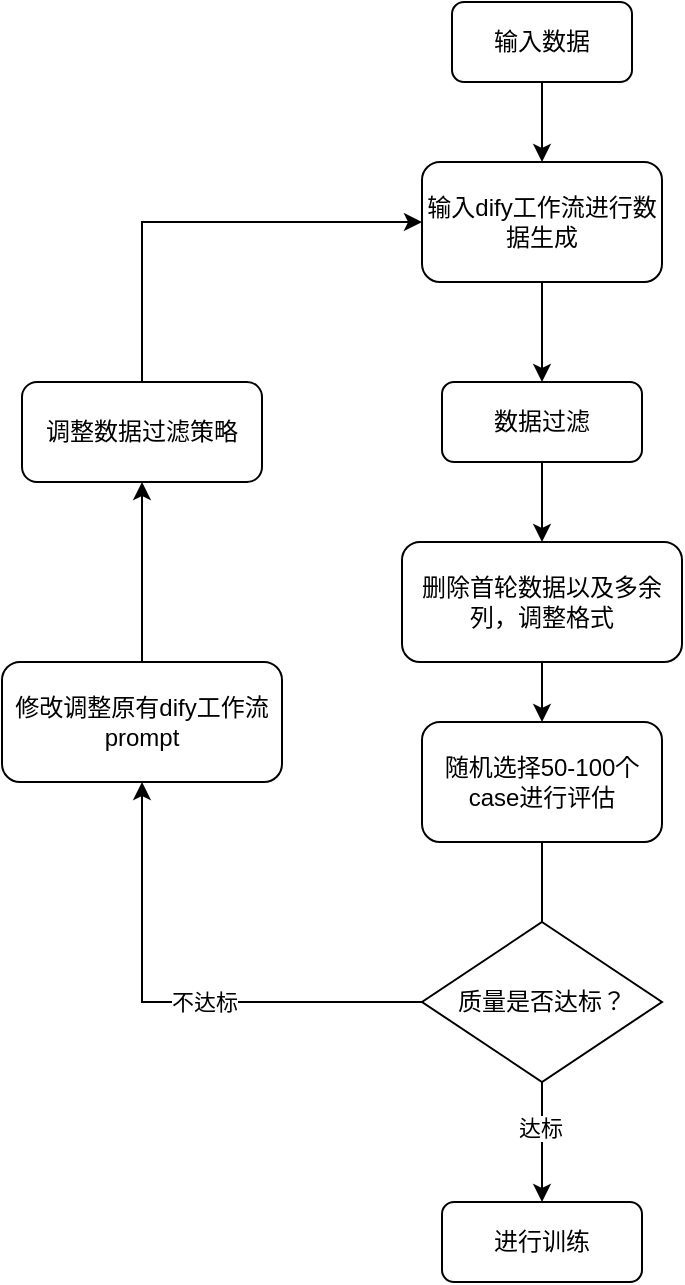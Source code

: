 <mxfile version="26.0.14">
  <diagram name="Page-1" id="fVtSUpSL7_syZP3CrMET">
    <mxGraphModel dx="1395" dy="754" grid="1" gridSize="10" guides="1" tooltips="1" connect="1" arrows="1" fold="1" page="1" pageScale="1" pageWidth="827" pageHeight="1169" math="0" shadow="0">
      <root>
        <mxCell id="0" />
        <mxCell id="1" parent="0" />
        <mxCell id="26_QNZwZ1mlNETkX3CWE-3" value="" style="edgeStyle=orthogonalEdgeStyle;rounded=0;orthogonalLoop=1;jettySize=auto;html=1;entryX=0.5;entryY=0;entryDx=0;entryDy=0;" edge="1" parent="1" source="26_QNZwZ1mlNETkX3CWE-1" target="26_QNZwZ1mlNETkX3CWE-26">
          <mxGeometry relative="1" as="geometry">
            <mxPoint x="410.059" y="540.0" as="targetPoint" />
          </mxGeometry>
        </mxCell>
        <mxCell id="26_QNZwZ1mlNETkX3CWE-1" value="输入dify工作流进行数据生成" style="rounded=1;whiteSpace=wrap;html=1;" vertex="1" parent="1">
          <mxGeometry x="350" y="450" width="120" height="60" as="geometry" />
        </mxCell>
        <mxCell id="26_QNZwZ1mlNETkX3CWE-5" style="edgeStyle=orthogonalEdgeStyle;rounded=0;orthogonalLoop=1;jettySize=auto;html=1;entryX=0.5;entryY=0;entryDx=0;entryDy=0;" edge="1" parent="1" source="26_QNZwZ1mlNETkX3CWE-4" target="26_QNZwZ1mlNETkX3CWE-1">
          <mxGeometry relative="1" as="geometry" />
        </mxCell>
        <mxCell id="26_QNZwZ1mlNETkX3CWE-4" value="输入数据" style="rounded=1;whiteSpace=wrap;html=1;" vertex="1" parent="1">
          <mxGeometry x="365" y="370" width="90" height="40" as="geometry" />
        </mxCell>
        <mxCell id="26_QNZwZ1mlNETkX3CWE-9" value="" style="edgeStyle=orthogonalEdgeStyle;rounded=0;orthogonalLoop=1;jettySize=auto;html=1;" edge="1" parent="1" source="26_QNZwZ1mlNETkX3CWE-6" target="26_QNZwZ1mlNETkX3CWE-8">
          <mxGeometry relative="1" as="geometry" />
        </mxCell>
        <mxCell id="26_QNZwZ1mlNETkX3CWE-6" value="删除首轮数据以及多余列，调整格式" style="whiteSpace=wrap;html=1;rounded=1;" vertex="1" parent="1">
          <mxGeometry x="340" y="640" width="140" height="60" as="geometry" />
        </mxCell>
        <mxCell id="26_QNZwZ1mlNETkX3CWE-11" value="" style="edgeStyle=orthogonalEdgeStyle;rounded=0;orthogonalLoop=1;jettySize=auto;html=1;" edge="1" parent="1" source="26_QNZwZ1mlNETkX3CWE-8">
          <mxGeometry relative="1" as="geometry">
            <mxPoint x="410" y="850" as="targetPoint" />
          </mxGeometry>
        </mxCell>
        <mxCell id="26_QNZwZ1mlNETkX3CWE-8" value="随机选择50-100个case进行评估" style="whiteSpace=wrap;html=1;rounded=1;" vertex="1" parent="1">
          <mxGeometry x="350" y="730" width="120" height="60" as="geometry" />
        </mxCell>
        <mxCell id="26_QNZwZ1mlNETkX3CWE-14" value="" style="edgeStyle=orthogonalEdgeStyle;rounded=0;orthogonalLoop=1;jettySize=auto;html=1;" edge="1" parent="1" source="26_QNZwZ1mlNETkX3CWE-12" target="26_QNZwZ1mlNETkX3CWE-13">
          <mxGeometry relative="1" as="geometry" />
        </mxCell>
        <mxCell id="26_QNZwZ1mlNETkX3CWE-15" value="达标" style="edgeLabel;html=1;align=center;verticalAlign=middle;resizable=0;points=[];" vertex="1" connectable="0" parent="26_QNZwZ1mlNETkX3CWE-14">
          <mxGeometry x="-0.244" y="-1" relative="1" as="geometry">
            <mxPoint as="offset" />
          </mxGeometry>
        </mxCell>
        <mxCell id="26_QNZwZ1mlNETkX3CWE-17" value="" style="edgeStyle=orthogonalEdgeStyle;rounded=0;orthogonalLoop=1;jettySize=auto;html=1;" edge="1" parent="1" source="26_QNZwZ1mlNETkX3CWE-12" target="26_QNZwZ1mlNETkX3CWE-16">
          <mxGeometry relative="1" as="geometry" />
        </mxCell>
        <mxCell id="26_QNZwZ1mlNETkX3CWE-19" value="不达标" style="edgeLabel;html=1;align=center;verticalAlign=middle;resizable=0;points=[];" vertex="1" connectable="0" parent="26_QNZwZ1mlNETkX3CWE-17">
          <mxGeometry x="-0.125" relative="1" as="geometry">
            <mxPoint as="offset" />
          </mxGeometry>
        </mxCell>
        <mxCell id="26_QNZwZ1mlNETkX3CWE-12" value="质量是否达标？" style="rhombus;whiteSpace=wrap;html=1;" vertex="1" parent="1">
          <mxGeometry x="350" y="830" width="120" height="80" as="geometry" />
        </mxCell>
        <mxCell id="26_QNZwZ1mlNETkX3CWE-13" value="进行训练" style="rounded=1;whiteSpace=wrap;html=1;" vertex="1" parent="1">
          <mxGeometry x="360" y="970" width="100" height="40" as="geometry" />
        </mxCell>
        <mxCell id="26_QNZwZ1mlNETkX3CWE-21" value="" style="edgeStyle=orthogonalEdgeStyle;rounded=0;orthogonalLoop=1;jettySize=auto;html=1;" edge="1" parent="1" source="26_QNZwZ1mlNETkX3CWE-16" target="26_QNZwZ1mlNETkX3CWE-20">
          <mxGeometry relative="1" as="geometry" />
        </mxCell>
        <mxCell id="26_QNZwZ1mlNETkX3CWE-16" value="修改调整原有dify工作流prompt" style="rounded=1;whiteSpace=wrap;html=1;" vertex="1" parent="1">
          <mxGeometry x="140" y="700" width="140" height="60" as="geometry" />
        </mxCell>
        <mxCell id="26_QNZwZ1mlNETkX3CWE-29" style="edgeStyle=orthogonalEdgeStyle;rounded=0;orthogonalLoop=1;jettySize=auto;html=1;entryX=0;entryY=0.5;entryDx=0;entryDy=0;" edge="1" parent="1" source="26_QNZwZ1mlNETkX3CWE-20" target="26_QNZwZ1mlNETkX3CWE-1">
          <mxGeometry relative="1" as="geometry">
            <Array as="points">
              <mxPoint x="210" y="480" />
            </Array>
          </mxGeometry>
        </mxCell>
        <mxCell id="26_QNZwZ1mlNETkX3CWE-20" value="调整数据过滤策略" style="whiteSpace=wrap;html=1;rounded=1;" vertex="1" parent="1">
          <mxGeometry x="150" y="560" width="120" height="50" as="geometry" />
        </mxCell>
        <mxCell id="26_QNZwZ1mlNETkX3CWE-28" style="edgeStyle=orthogonalEdgeStyle;rounded=0;orthogonalLoop=1;jettySize=auto;html=1;exitX=0.5;exitY=1;exitDx=0;exitDy=0;entryX=0.5;entryY=0;entryDx=0;entryDy=0;" edge="1" parent="1" source="26_QNZwZ1mlNETkX3CWE-26" target="26_QNZwZ1mlNETkX3CWE-6">
          <mxGeometry relative="1" as="geometry" />
        </mxCell>
        <mxCell id="26_QNZwZ1mlNETkX3CWE-26" value="数据过滤" style="whiteSpace=wrap;html=1;rounded=1;" vertex="1" parent="1">
          <mxGeometry x="360" y="560" width="100" height="40" as="geometry" />
        </mxCell>
      </root>
    </mxGraphModel>
  </diagram>
</mxfile>
